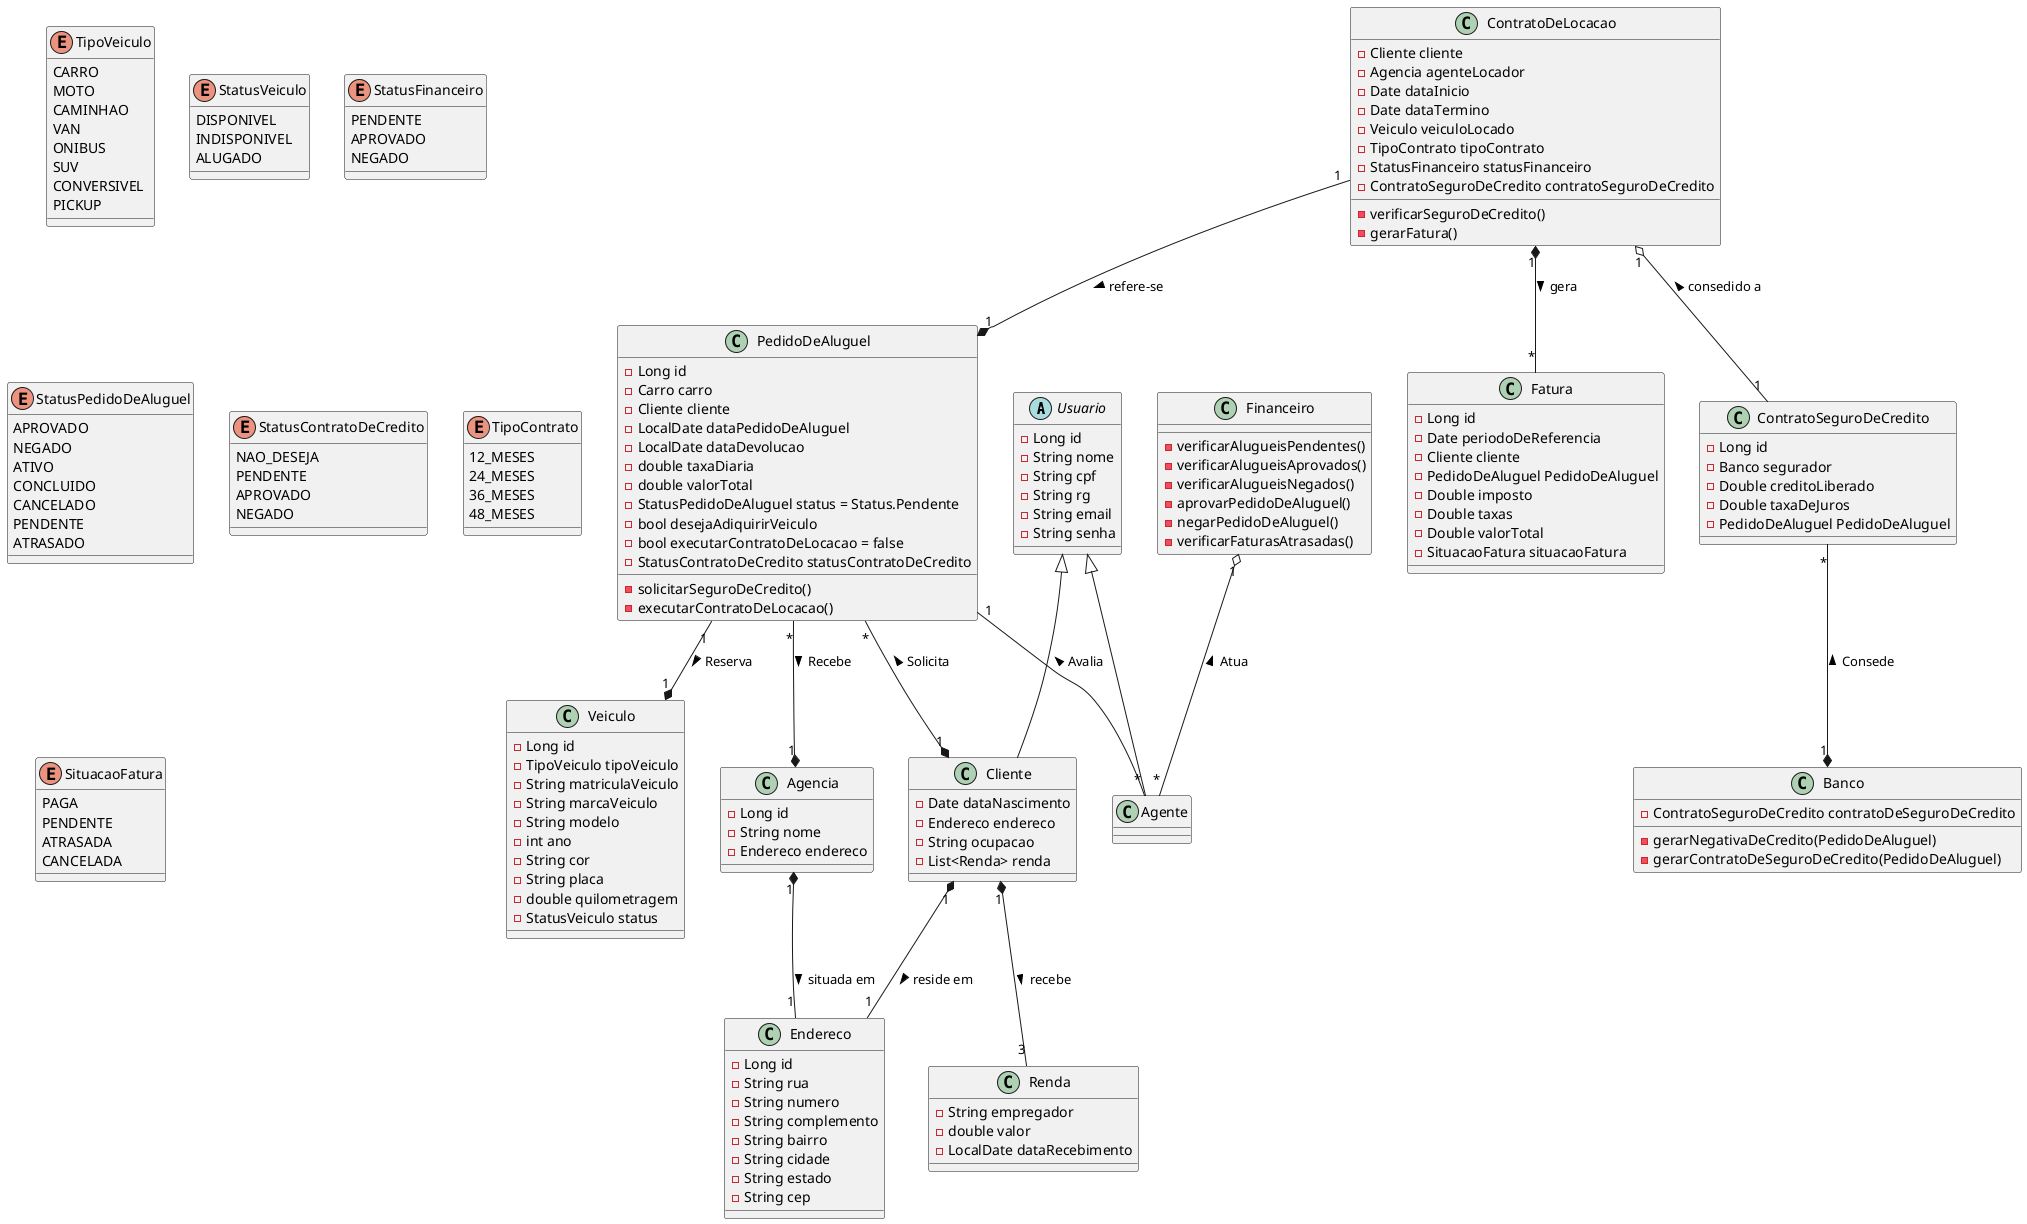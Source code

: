@startuml
abstract class Usuario {
    -Long id
    -String nome
    -String cpf
    -String rg
    -String email
    -String senha
}

class Cliente extends Usuario {
    -Date dataNascimento
    -Endereco endereco
    -String ocupacao
    -List<Renda> renda
}

class Renda {
    -String empregador
    -double valor
    -LocalDate dataRecebimento
}

class Endereco {
    -Long id
    -String rua
    -String numero
    -String complemento
    -String bairro
    -String cidade
    -String estado
    -String cep
}

class Veiculo {
    -Long id
    -TipoVeiculo tipoVeiculo
    -String matriculaVeiculo
    -String marcaVeiculo
    -String modelo
    -int ano
    -String cor
    -String placa
    -double quilometragem
    -StatusVeiculo status
    
}

class PedidoDeAluguel {
    -Long id
    -Carro carro
    -Cliente cliente
    -LocalDate dataPedidoDeAluguel
    -LocalDate dataDevolucao
    -double taxaDiaria
    -double valorTotal
    -StatusPedidoDeAluguel status = Status.Pendente
    -bool desejaAdiquirirVeiculo
    -bool executarContratoDeLocacao = false
    -StatusContratoDeCredito statusContratoDeCredito

    -solicitarSeguroDeCredito()
    -executarContratoDeLocacao()
}

Enum TipoVeiculo {
    CARRO
    MOTO
    CAMINHAO
    VAN
    ONIBUS
    SUV
    CONVERSIVEL
    PICKUP
}

Enum StatusVeiculo {
    DISPONIVEL
    INDISPONIVEL
    ALUGADO
}


Enum StatusFinanceiro {
    PENDENTE
    APROVADO
    NEGADO
}

Enum StatusPedidoDeAluguel {
    APROVADO
    NEGADO
    ATIVO
    CONCLUIDO
    CANCELADO
    PENDENTE
    ATRASADO
}

Enum StatusContratoDeCredito{
    NAO_DESEJA
    PENDENTE
    APROVADO
    NEGADO
}

Enum TipoContrato{
    12_MESES
    24_MESES
    36_MESES
    48_MESES
}

Enum SituacaoFatura{
    PAGA
    PENDENTE
    ATRASADA
    CANCELADA
}

class Agencia {
    -Long id
    -String nome
    -Endereco endereco
}

class Fatura {
    -Long id
    -Date periodoDeReferencia
    -Cliente cliente
    -PedidoDeAluguel PedidoDeAluguel
    -Double imposto
    -Double taxas
    -Double valorTotal
    -SituacaoFatura situacaoFatura
}

class Financeiro {
    -verificarAlugueisPendentes()
    -verificarAlugueisAprovados()
    -verificarAlugueisNegados()
    -aprovarPedidoDeAluguel()
    -negarPedidoDeAluguel()
    -verificarFaturasAtrasadas()
}

class ContratoDeLocacao{
    -Cliente cliente
    -Agencia agenteLocador
    -Date dataInicio
    -Date dataTermino
    -Veiculo veiculoLocado
    -TipoContrato tipoContrato
    -StatusFinanceiro statusFinanceiro
    -ContratoSeguroDeCredito contratoSeguroDeCredito

    -verificarSeguroDeCredito()
    -gerarFatura()
}

class Agente extends Usuario{

}

class Banco{
    -ContratoSeguroDeCredito contratoDeSeguroDeCredito 
    -gerarNegativaDeCredito(PedidoDeAluguel)
    -gerarContratoDeSeguroDeCredito(PedidoDeAluguel)
}


class ContratoSeguroDeCredito {
    -Long id
    -Banco segurador
    -Double creditoLiberado
    -Double taxaDeJuros
    -PedidoDeAluguel PedidoDeAluguel
}

ContratoSeguroDeCredito "*" --* "1" Banco : Consede <

ContratoDeLocacao "1" --* "1" PedidoDeAluguel : refere-se >
ContratoDeLocacao "1" o-- "1" ContratoSeguroDeCredito : consedido a <

PedidoDeAluguel "*" --* "1" Cliente : Solicita  <
PedidoDeAluguel "*" --* "1" Agencia : Recebe >
PedidoDeAluguel "1" --* "1" Veiculo : Reserva >
PedidoDeAluguel "1" -- "*" Agente : Avalia <


ContratoDeLocacao "1" *-- "*" Fatura : gera >

Financeiro "1" o-- "*" Agente : Atua <

Cliente "1" *-- "1" Endereco : reside em >
Cliente "1" *-- "3" Renda : recebe >

Agencia "1" *-- "1" Endereco : situada em >
@enduml
